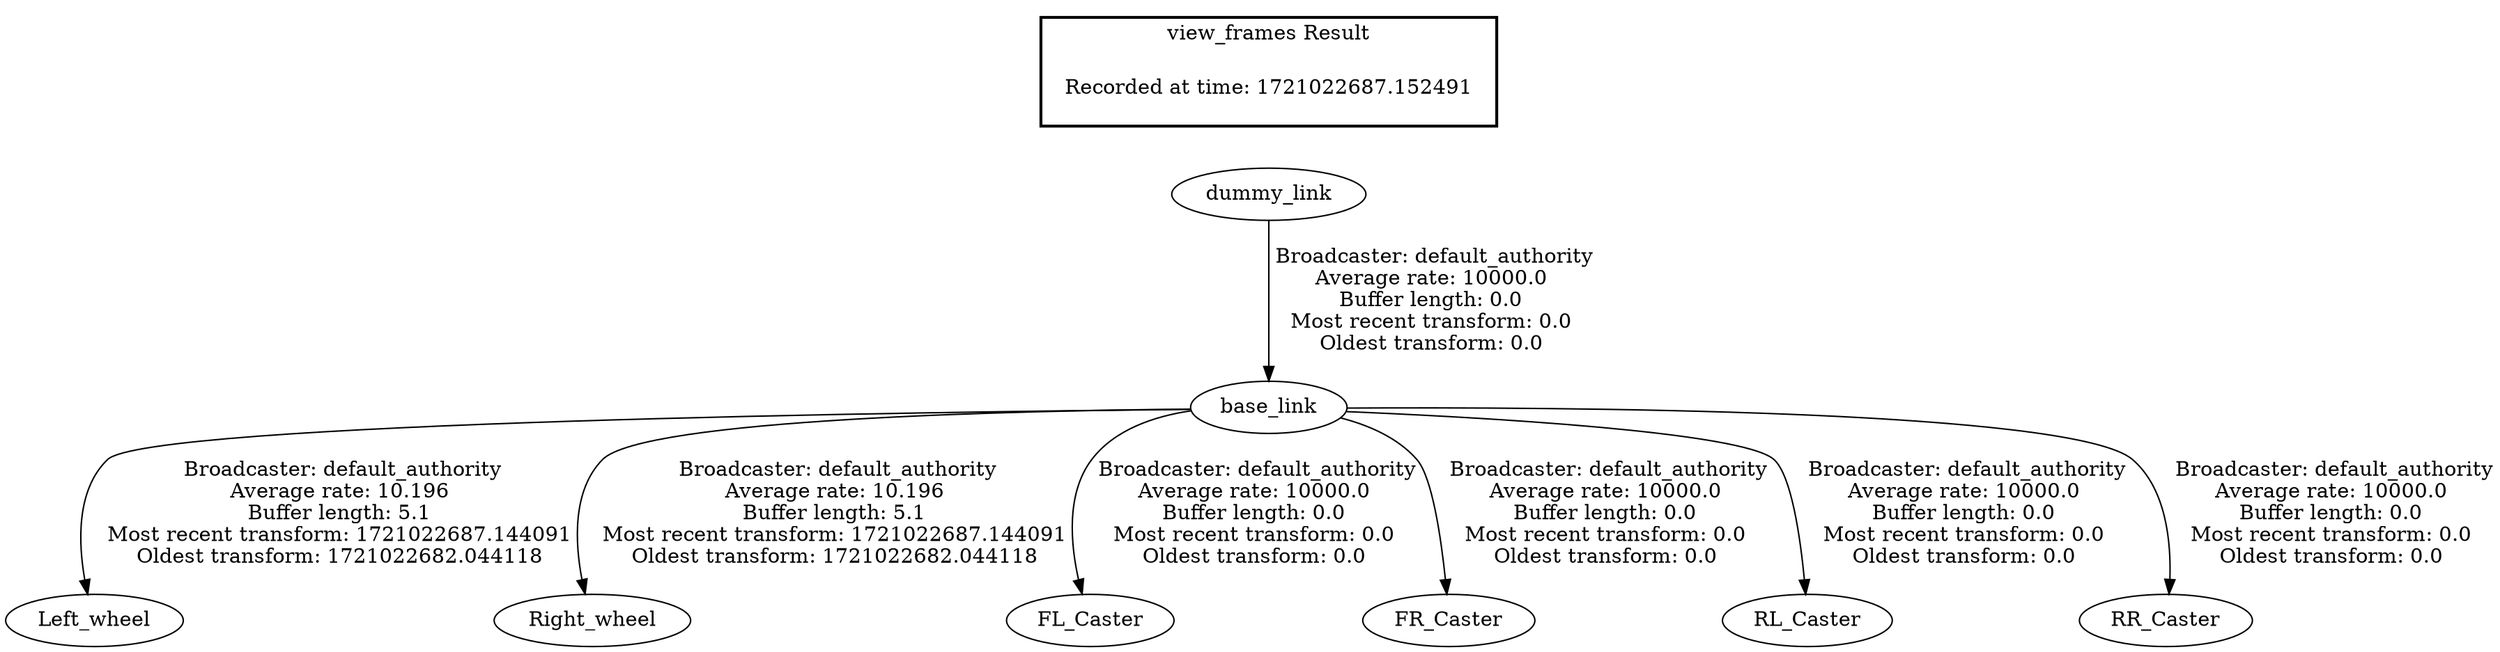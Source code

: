 digraph G {
"base_link" -> "Left_wheel"[label=" Broadcaster: default_authority\nAverage rate: 10.196\nBuffer length: 5.1\nMost recent transform: 1721022687.144091\nOldest transform: 1721022682.044118\n"];
"dummy_link" -> "base_link"[label=" Broadcaster: default_authority\nAverage rate: 10000.0\nBuffer length: 0.0\nMost recent transform: 0.0\nOldest transform: 0.0\n"];
"base_link" -> "Right_wheel"[label=" Broadcaster: default_authority\nAverage rate: 10.196\nBuffer length: 5.1\nMost recent transform: 1721022687.144091\nOldest transform: 1721022682.044118\n"];
"base_link" -> "FL_Caster"[label=" Broadcaster: default_authority\nAverage rate: 10000.0\nBuffer length: 0.0\nMost recent transform: 0.0\nOldest transform: 0.0\n"];
"base_link" -> "FR_Caster"[label=" Broadcaster: default_authority\nAverage rate: 10000.0\nBuffer length: 0.0\nMost recent transform: 0.0\nOldest transform: 0.0\n"];
"base_link" -> "RL_Caster"[label=" Broadcaster: default_authority\nAverage rate: 10000.0\nBuffer length: 0.0\nMost recent transform: 0.0\nOldest transform: 0.0\n"];
"base_link" -> "RR_Caster"[label=" Broadcaster: default_authority\nAverage rate: 10000.0\nBuffer length: 0.0\nMost recent transform: 0.0\nOldest transform: 0.0\n"];
edge [style=invis];
 subgraph cluster_legend { style=bold; color=black; label ="view_frames Result";
"Recorded at time: 1721022687.152491"[ shape=plaintext ] ;
}->"dummy_link";
}